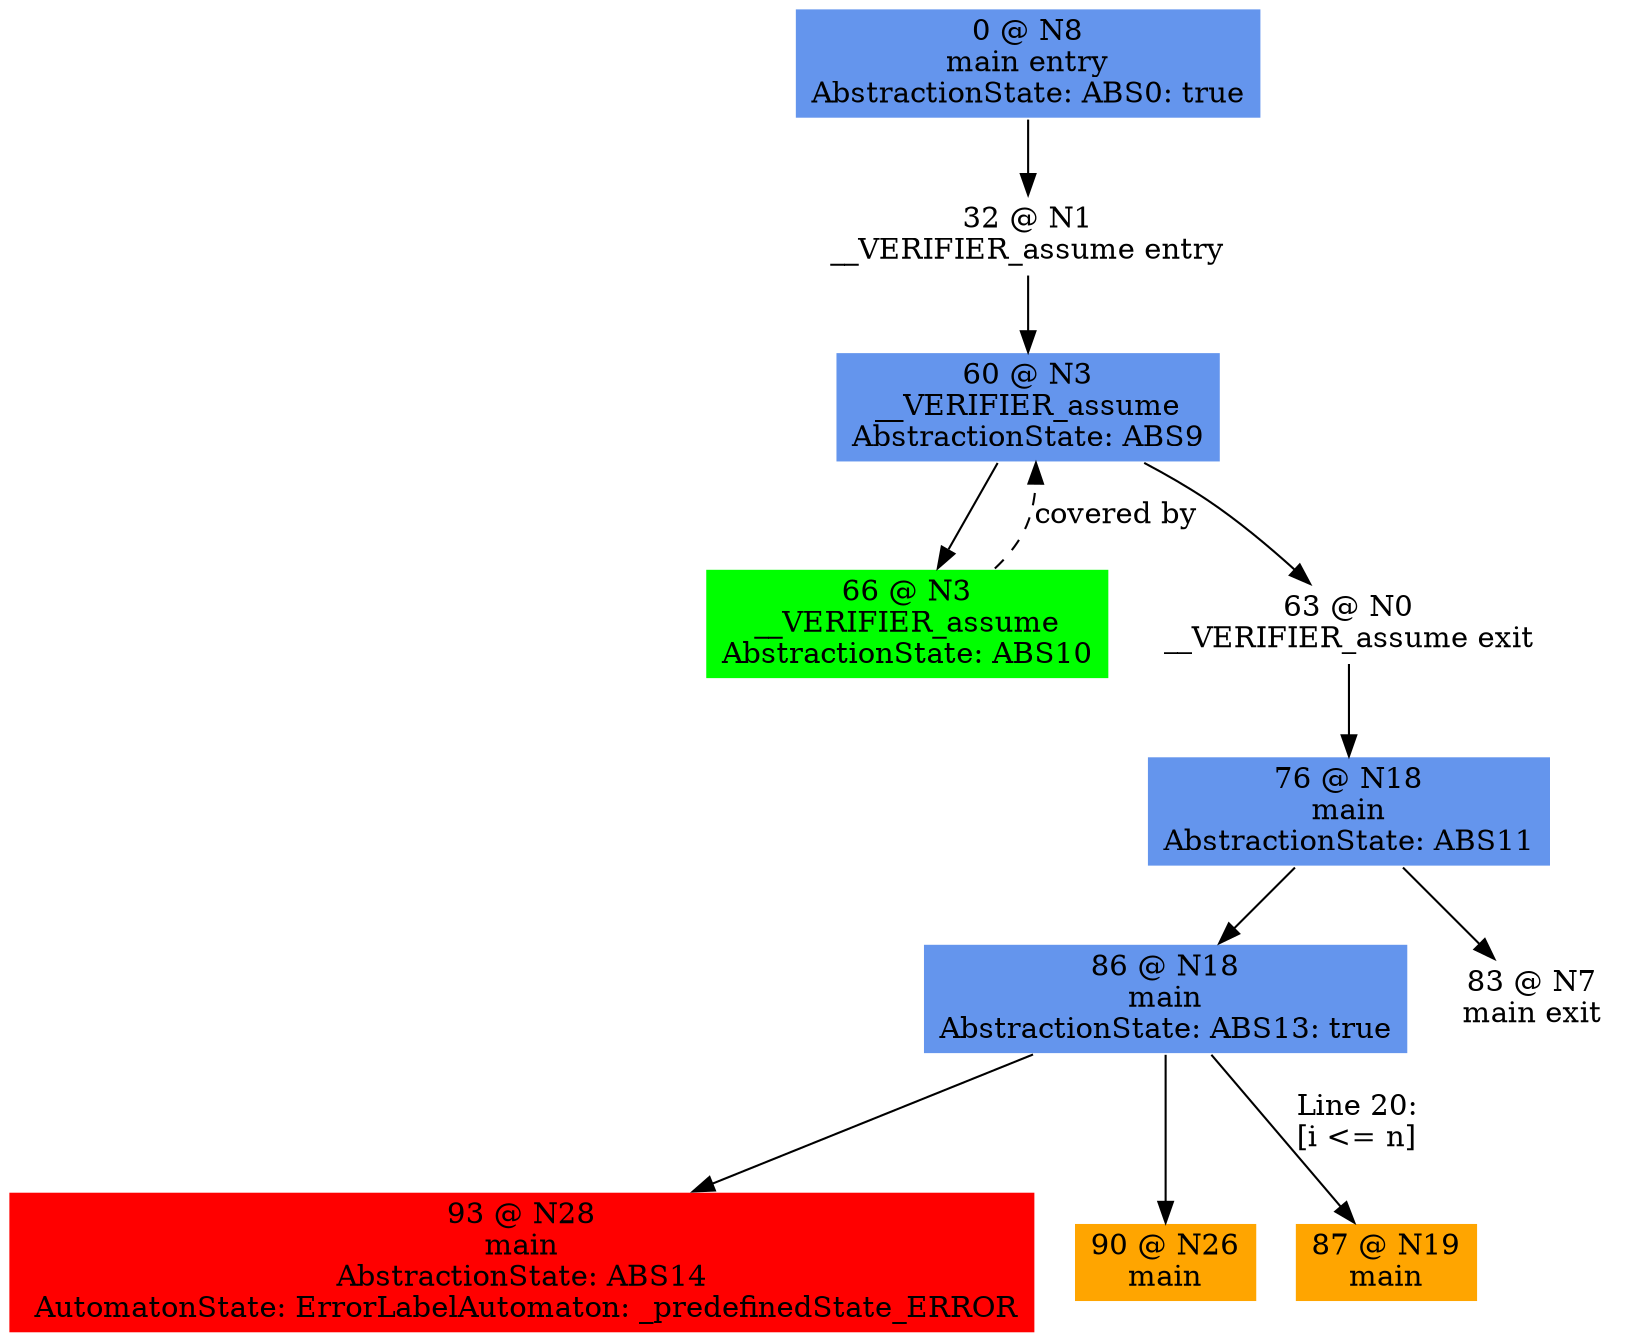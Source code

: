 digraph ARG {
node [style="filled" shape="box" color="white"]
0 [fillcolor="cornflowerblue" label="0 @ N8\nmain entry\nAbstractionState: ABS0: true\n" id="0"]
32 [label="32 @ N1\n__VERIFIER_assume entry\n" id="32"]
60 [fillcolor="cornflowerblue" label="60 @ N3\n__VERIFIER_assume\nAbstractionState: ABS9\n" id="60"]
66 [fillcolor="green" label="66 @ N3\n__VERIFIER_assume\nAbstractionState: ABS10\n" id="66"]
63 [label="63 @ N0\n__VERIFIER_assume exit\n" id="63"]
76 [fillcolor="cornflowerblue" label="76 @ N18\nmain\nAbstractionState: ABS11\n" id="76"]
86 [fillcolor="cornflowerblue" label="86 @ N18\nmain\nAbstractionState: ABS13: true\n" id="86"]
93 [fillcolor="red" label="93 @ N28\nmain\nAbstractionState: ABS14\n AutomatonState: ErrorLabelAutomaton: _predefinedState_ERROR\n" id="93"]
90 [fillcolor="orange" label="90 @ N26\nmain\n" id="90"]
87 [fillcolor="orange" label="87 @ N19\nmain\n" id="87"]
83 [label="83 @ N7\nmain exit\n" id="83"]
0 -> 32 []
32 -> 60 []
66 -> 60 [style="dashed" weight="0" label="covered by"]
60 -> 63 []
60 -> 66 []
63 -> 76 []
76 -> 83 []
76 -> 86 []
86 -> 87 [label="Line 20: \l[i <= n]\l" id="86 -> 87"]
86 -> 90 []
86 -> 93 []
}
